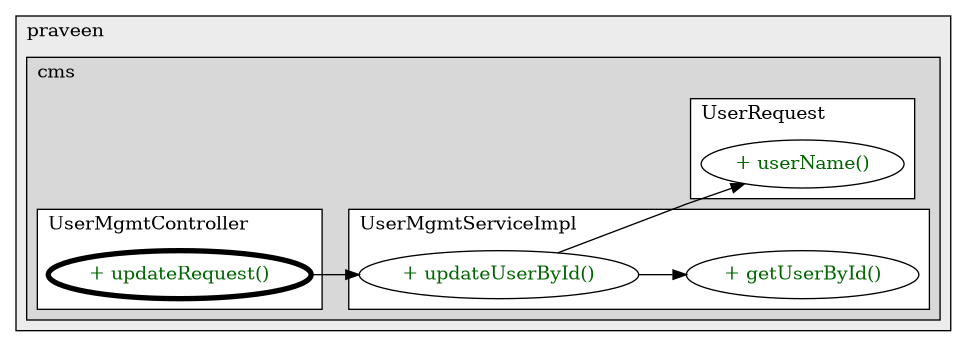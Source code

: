 @startuml

/' diagram meta data start
config=CallConfiguration;
{
  "rootMethod": "s.praveen.cms.controller.UserMgmtController#updateRequest(long,UserRequest)",
  "projectClassification": {
    "searchMode": "OpenProject", // OpenProject, AllProjects
    "includedProjects": "",
    "pathEndKeywords": "*.impl",
    "isClientPath": "",
    "isClientName": "",
    "isTestPath": "",
    "isTestName": "",
    "isMappingPath": "",
    "isMappingName": "",
    "isDataAccessPath": "",
    "isDataAccessName": "",
    "isDataStructurePath": "",
    "isDataStructureName": "",
    "isInterfaceStructuresPath": "",
    "isInterfaceStructuresName": "",
    "isEntryPointPath": "",
    "isEntryPointName": "",
    "treatFinalFieldsAsMandatory": false
  },
  "graphRestriction": {
    "classPackageExcludeFilter": "",
    "classPackageIncludeFilter": "",
    "classNameExcludeFilter": "",
    "classNameIncludeFilter": "",
    "methodNameExcludeFilter": "",
    "methodNameIncludeFilter": "",
    "removeByInheritance": "", // inheritance/annotation based filtering is done in a second step
    "removeByAnnotation": "",
    "removeByClassPackage": "", // cleanup the graph after inheritance/annotation based filtering is done
    "removeByClassName": "",
    "cutMappings": false,
    "cutEnum": true,
    "cutTests": true,
    "cutClient": true,
    "cutDataAccess": true,
    "cutInterfaceStructures": true,
    "cutDataStructures": true,
    "cutGetterAndSetter": true,
    "cutConstructors": true
  },
  "graphTraversal": {
    "forwardDepth": 3,
    "backwardDepth": 3,
    "classPackageExcludeFilter": "",
    "classPackageIncludeFilter": "",
    "classNameExcludeFilter": "",
    "classNameIncludeFilter": "",
    "methodNameExcludeFilter": "",
    "methodNameIncludeFilter": "",
    "hideMappings": false,
    "hideDataStructures": false,
    "hidePrivateMethods": true,
    "hideInterfaceCalls": true, // indirection: implementation -> interface (is hidden) -> implementation
    "onlyShowApplicationEntryPoints": false, // root node is included
    "useMethodCallsForStructureDiagram": "ForwardOnly" // ForwardOnly, BothDirections, No
  },
  "details": {
    "aggregation": "GroupByClass", // ByClass, GroupByClass, None
    "showMethodParametersTypes": false,
    "showMethodParametersNames": false,
    "showMethodReturnType": false,
    "showPackageLevels": 2,
    "showCallOrder": false,
    "edgeMode": "MethodsOnly", // TypesOnly, MethodsOnly, TypesAndMethods, MethodsAndDirectTypeUsage
    "showDetailedClassStructure": false
  },
  "rootClass": "s.praveen.cms.controller.UserMgmtController",
  "extensionCallbackMethod": "" // qualified.class.name#methodName - signature: public static String method(String)
}
diagram meta data end '/



digraph g {
    rankdir="LR"
    splines=polyline
    

'nodes 
subgraph cluster_321882441 { 
   	label=praveen
	labeljust=l
	fillcolor="#ececec"
	style=filled
   
   subgraph cluster_1915834990 { 
   	label=cms
	labeljust=l
	fillcolor="#d8d8d8"
	style=filled
   
   subgraph cluster_1684247989 { 
   	label=UserMgmtServiceImpl
	labeljust=l
	fillcolor=white
	style=filled
   
   UserMgmtServiceImpl105350576XXXgetUserById3327612[
	label="+ getUserById()"
	style=filled
	fillcolor=white
	tooltip="UserMgmtServiceImpl

&#10;  Gets user by id.&#10; &#10;  @param id the id&#10;  @return the user by id&#10;  @throws EnityNotFoundException the enity not found exception&#10; "
	fontcolor=darkgreen
];

UserMgmtServiceImpl105350576XXXupdateUserById639571660[
	label="+ updateUserById()"
	style=filled
	fillcolor=white
	tooltip="UserMgmtServiceImpl

&#10;  Update user by id user.&#10; &#10;  @param id the id&#10;  @param request the request&#10;  @return the user&#10;  @throws EnityNotFoundException the enity not found exception&#10; "
	fontcolor=darkgreen
];
} 

subgraph cluster_2145831043 { 
   	label=UserMgmtController
	labeljust=l
	fillcolor=white
	style=filled
   
   UserMgmtController1177992531XXXupdateRequest639571660[
	label="+ updateRequest()"
	style=filled
	fillcolor=white
	tooltip="UserMgmtController

&#10;  Update request response entity.&#10; &#10;  @param id the id&#10;  @param request the request&#10;  @return the response entity&#10; "
	penwidth=4
	fontcolor=darkgreen
];
} 

subgraph cluster_674040753 { 
   	label=UserRequest
	labeljust=l
	fillcolor=white
	style=filled
   
   UserRequest1044045465XXXuserName0[
	label="+ userName()"
	style=filled
	fillcolor=white
	tooltip="UserRequest

null"
	fontcolor=darkgreen
];
} 
} 
} 

'edges    
UserMgmtController1177992531XXXupdateRequest639571660 -> UserMgmtServiceImpl105350576XXXupdateUserById639571660;
UserMgmtServiceImpl105350576XXXupdateUserById639571660 -> UserMgmtServiceImpl105350576XXXgetUserById3327612;
UserMgmtServiceImpl105350576XXXupdateUserById639571660 -> UserRequest1044045465XXXuserName0;
    
}
@enduml